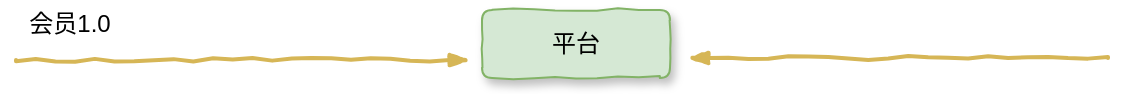 <mxfile version="11.1.1" type="github"><diagram id="81RsmnTNCEdmNPD28YHu" name="第 1 页"><mxGraphModel dx="913" dy="574" grid="0" gridSize="10" guides="1" tooltips="1" connect="1" arrows="1" fold="1" page="0" pageScale="1" pageWidth="10000" pageHeight="10000" math="0" shadow="0"><root><mxCell id="0"/><mxCell id="1" parent="0"/><mxCell id="pWWyjQtpThLVGBORKQQ6-1" value="平台" style="rounded=1;whiteSpace=wrap;html=1;shadow=1;comic=1;fillColor=#d5e8d4;strokeColor=#82b366;" vertex="1" parent="1"><mxGeometry x="348" y="165" width="94" height="34" as="geometry"/></mxCell><mxCell id="pWWyjQtpThLVGBORKQQ6-2" value="" style="rounded=0;comic=1;strokeWidth=2;endArrow=blockThin;html=1;fontFamily=Comic Sans MS;fontStyle=1;fillColor=#fff2cc;strokeColor=#d6b656;" edge="1" parent="1"><mxGeometry width="50" height="50" relative="1" as="geometry"><mxPoint x="115" y="190" as="sourcePoint"/><mxPoint x="342" y="190" as="targetPoint"/></mxGeometry></mxCell><mxCell id="pWWyjQtpThLVGBORKQQ6-3" value="会员1.0" style="text;html=1;strokeColor=none;fillColor=none;align=center;verticalAlign=middle;whiteSpace=wrap;rounded=0;" vertex="1" parent="1"><mxGeometry x="116" y="162" width="52" height="20" as="geometry"/></mxCell><mxCell id="pWWyjQtpThLVGBORKQQ6-4" value="" style="rounded=0;comic=1;strokeWidth=2;endArrow=blockThin;html=1;fontFamily=Comic Sans MS;fontStyle=1;fillColor=#fff2cc;strokeColor=#d6b656;" edge="1" parent="1"><mxGeometry width="50" height="50" relative="1" as="geometry"><mxPoint x="661" y="189" as="sourcePoint"/><mxPoint x="451" y="189" as="targetPoint"/></mxGeometry></mxCell></root></mxGraphModel></diagram></mxfile>